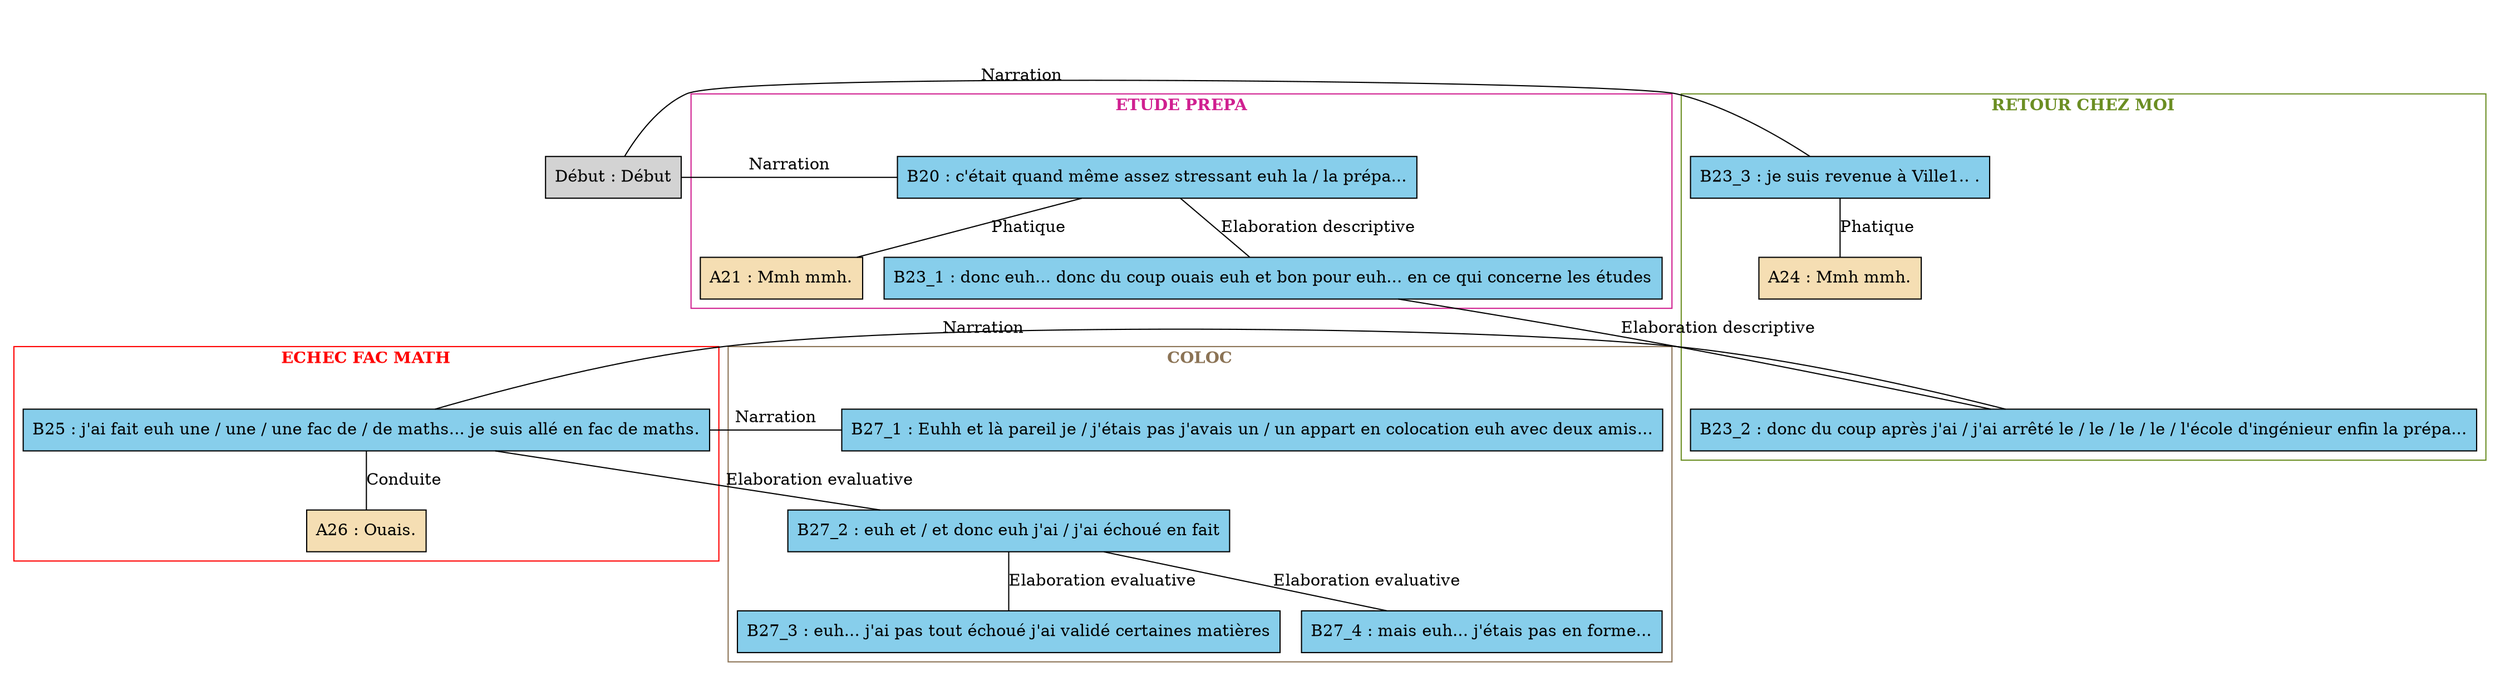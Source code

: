 digraph "Nord_-_A10" {
	node [shape=box style=filled]
	newrank=true
	zero [style=invis]
	"Début" [label="Début : Début"]
	B20 [label="B20 : c'était quand même assez stressant euh la / la prépa..." fillcolor=skyblue]
	A21 [label="A21 : Mmh mmh." fillcolor=wheat]
	B23_1 [label="B23_1 : donc euh... donc du coup ouais euh et bon pour euh... en ce qui concerne les études" fillcolor=skyblue]
	B23_2 [label="B23_2 : donc du coup après j'ai / j'ai arrêté le / le / le / le / l'école d'ingénieur enfin la prépa..." fillcolor=skyblue]
	B23_3 [label="B23_3 : je suis revenue à Ville1.. ." fillcolor=skyblue]
	A24 [label="A24 : Mmh mmh." fillcolor=wheat]
	B25 [label="B25 : j'ai fait euh une / une / une fac de / de maths... je suis allé en fac de maths." fillcolor=skyblue]
	A26 [label="A26 : Ouais." fillcolor=wheat]
	B27_1 [label="B27_1 : Euhh et là pareil je / j'étais pas j'avais un / un appart en colocation euh avec deux amis..." fillcolor=skyblue]
	B27_2 [label="B27_2 : euh et / et donc euh j'ai / j'ai échoué en fait" fillcolor=skyblue]
	B27_3 [label="B27_3 : euh... j'ai pas tout échoué j'ai validé certaines matières" fillcolor=skyblue]
	B27_4 [label="B27_4 : mais euh... j'étais pas en forme..." fillcolor=skyblue]
	zero -> "Début" [label="" style=invis]
	zero -> B20 [style=invis weight=1]
	"Début" -> B20 [label=Narration constraint=false dir=none]
	B20 -> A21 [label=Phatique dir=none weight=2]
	B20 -> B23_1 [label="Elaboration descriptive" dir=none weight=2]
	B23_1 -> B23_2 [label="Elaboration descriptive" dir=none weight=2]
	zero -> B23_3 [style=invis weight=1]
	"Début" -> B23_3 [label=Narration constraint=false dir=none]
	B23_3 -> A24 [label=Phatique dir=none weight=2]
	B23_1 -> B25 [style=invis weight=1]
	B23_2 -> B25 [label=Narration constraint=false dir=none]
	B25 -> A26 [label=Conduite dir=none weight=2]
	B23_1 -> B27_1 [style=invis weight=1]
	B25 -> B27_1 [label=Narration constraint=false dir=none]
	B25 -> B27_2 [label="Elaboration evaluative" dir=none weight=2]
	B27_2 -> B27_3 [label="Elaboration evaluative" dir=none weight=2]
	B27_2 -> B27_4 [label="Elaboration evaluative" dir=none weight=2]
	subgraph cluster_0 {
		label=<<B>ETUDE PREPA</B>>
		color=violetred
		fontcolor=violetred
		B20
		A21
		B23_1
	}
	subgraph cluster_1 {
		label=<<B>RETOUR CHEZ MOI</B>>
		color=olivedrab
		fontcolor=olivedrab
		B23_2
		B23_3
		A24
	}
	subgraph cluster_2 {
		label=<<B>ECHEC FAC MATH</B>>
		color=red
		fontcolor=red
		B25
		A26
	}
	subgraph cluster_3 {
		label=<<B>COLOC</B>>
		color=burlywood4
		fontcolor=burlywood4
		B27_1
		B27_2
		B27_3
		B27_4
	}
}
